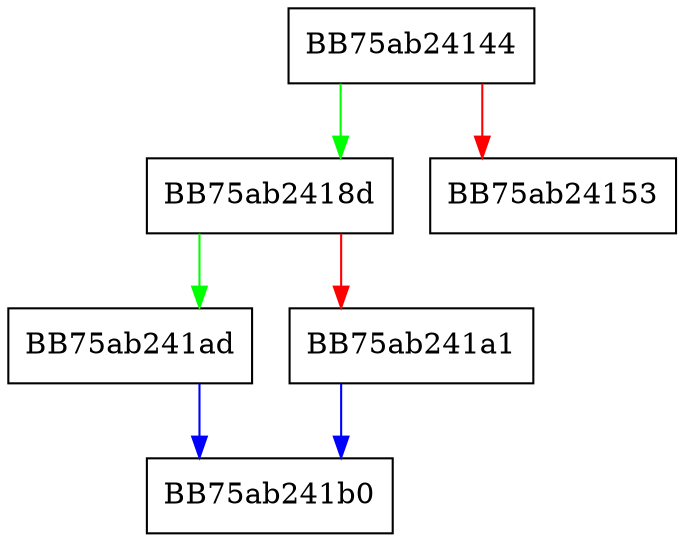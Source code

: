 digraph growth {
  node [shape="box"];
  graph [splines=ortho];
  BB75ab24144 -> BB75ab2418d [color="green"];
  BB75ab24144 -> BB75ab24153 [color="red"];
  BB75ab2418d -> BB75ab241ad [color="green"];
  BB75ab2418d -> BB75ab241a1 [color="red"];
  BB75ab241a1 -> BB75ab241b0 [color="blue"];
  BB75ab241ad -> BB75ab241b0 [color="blue"];
}